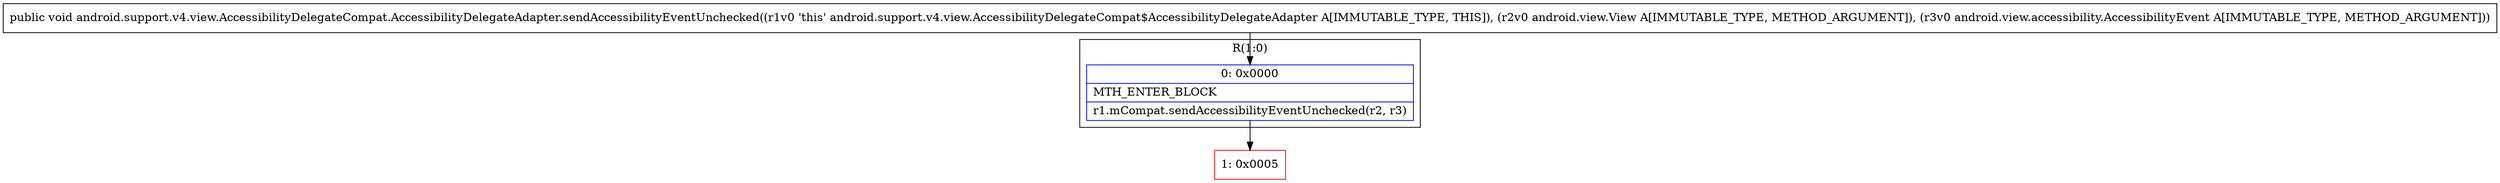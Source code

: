 digraph "CFG forandroid.support.v4.view.AccessibilityDelegateCompat.AccessibilityDelegateAdapter.sendAccessibilityEventUnchecked(Landroid\/view\/View;Landroid\/view\/accessibility\/AccessibilityEvent;)V" {
subgraph cluster_Region_1658352400 {
label = "R(1:0)";
node [shape=record,color=blue];
Node_0 [shape=record,label="{0\:\ 0x0000|MTH_ENTER_BLOCK\l|r1.mCompat.sendAccessibilityEventUnchecked(r2, r3)\l}"];
}
Node_1 [shape=record,color=red,label="{1\:\ 0x0005}"];
MethodNode[shape=record,label="{public void android.support.v4.view.AccessibilityDelegateCompat.AccessibilityDelegateAdapter.sendAccessibilityEventUnchecked((r1v0 'this' android.support.v4.view.AccessibilityDelegateCompat$AccessibilityDelegateAdapter A[IMMUTABLE_TYPE, THIS]), (r2v0 android.view.View A[IMMUTABLE_TYPE, METHOD_ARGUMENT]), (r3v0 android.view.accessibility.AccessibilityEvent A[IMMUTABLE_TYPE, METHOD_ARGUMENT])) }"];
MethodNode -> Node_0;
Node_0 -> Node_1;
}

